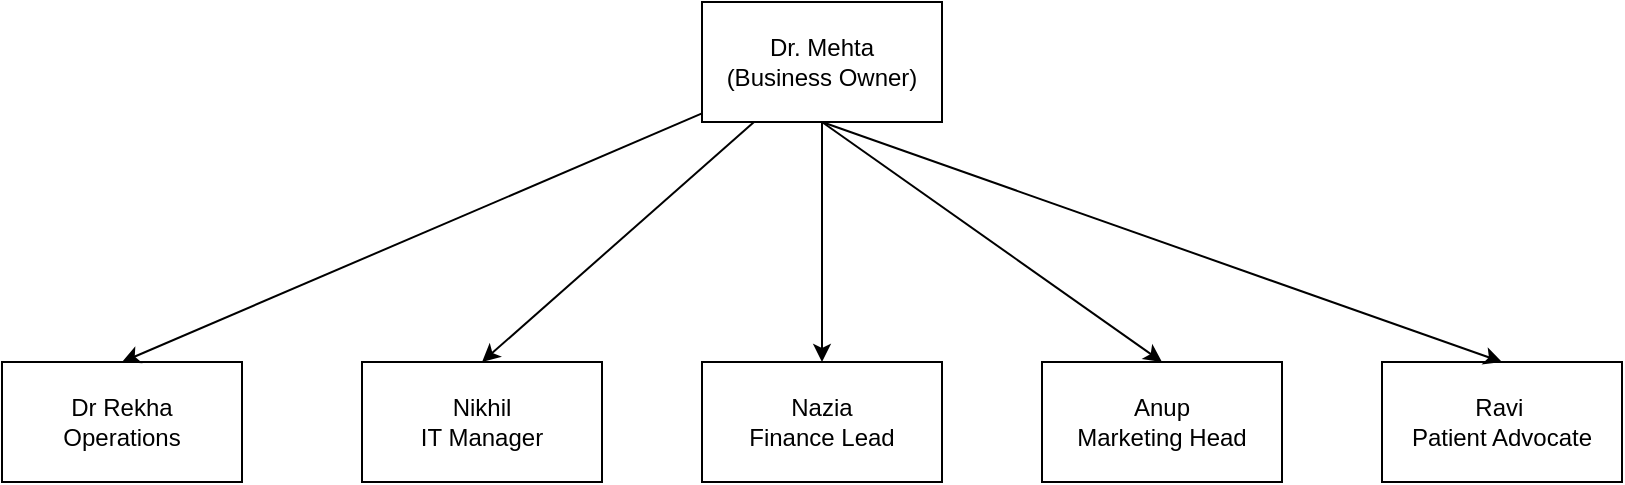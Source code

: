 <mxfile version="28.0.1">
  <diagram name="Page-1" id="87OdS-ZIrHJxrY1h9oc-">
    <mxGraphModel dx="983" dy="512" grid="1" gridSize="10" guides="1" tooltips="1" connect="1" arrows="1" fold="1" page="1" pageScale="1" pageWidth="850" pageHeight="1100" math="0" shadow="0">
      <root>
        <mxCell id="0" />
        <mxCell id="1" parent="0" />
        <mxCell id="iUc-bwCvvCAUTO52EKw0-1" value="Dr. Mehta&lt;div&gt;(Business Owner)&lt;/div&gt;" style="rounded=0;whiteSpace=wrap;html=1;" vertex="1" parent="1">
          <mxGeometry x="360" y="50" width="120" height="60" as="geometry" />
        </mxCell>
        <mxCell id="iUc-bwCvvCAUTO52EKw0-2" value="Dr Rekha&lt;div&gt;Operations&lt;/div&gt;" style="rounded=0;whiteSpace=wrap;html=1;" vertex="1" parent="1">
          <mxGeometry x="10" y="230" width="120" height="60" as="geometry" />
        </mxCell>
        <mxCell id="iUc-bwCvvCAUTO52EKw0-4" value="Nikhil&lt;div&gt;IT Manager&lt;/div&gt;" style="rounded=0;whiteSpace=wrap;html=1;" vertex="1" parent="1">
          <mxGeometry x="190" y="230" width="120" height="60" as="geometry" />
        </mxCell>
        <mxCell id="iUc-bwCvvCAUTO52EKw0-6" value="Nazia&lt;div&gt;Finance Lead&lt;/div&gt;" style="rounded=0;whiteSpace=wrap;html=1;" vertex="1" parent="1">
          <mxGeometry x="360" y="230" width="120" height="60" as="geometry" />
        </mxCell>
        <mxCell id="iUc-bwCvvCAUTO52EKw0-8" value="Anup&lt;br&gt;&lt;div&gt;Marketing Head&lt;/div&gt;" style="rounded=0;whiteSpace=wrap;html=1;" vertex="1" parent="1">
          <mxGeometry x="530" y="230" width="120" height="60" as="geometry" />
        </mxCell>
        <mxCell id="iUc-bwCvvCAUTO52EKw0-9" value="Ravi&lt;span style=&quot;white-space: pre;&quot;&gt;&#x9;&lt;/span&gt;&lt;div&gt;Patient Advocate&lt;/div&gt;" style="rounded=0;whiteSpace=wrap;html=1;" vertex="1" parent="1">
          <mxGeometry x="700" y="230" width="120" height="60" as="geometry" />
        </mxCell>
        <mxCell id="iUc-bwCvvCAUTO52EKw0-11" value="" style="endArrow=classic;html=1;rounded=0;exitX=0.5;exitY=1;exitDx=0;exitDy=0;entryX=0.5;entryY=0;entryDx=0;entryDy=0;" edge="1" parent="1" source="iUc-bwCvvCAUTO52EKw0-1" target="iUc-bwCvvCAUTO52EKw0-8">
          <mxGeometry width="50" height="50" relative="1" as="geometry">
            <mxPoint x="400" y="410" as="sourcePoint" />
            <mxPoint x="450" y="360" as="targetPoint" />
          </mxGeometry>
        </mxCell>
        <mxCell id="iUc-bwCvvCAUTO52EKw0-12" value="" style="endArrow=classic;html=1;rounded=0;entryX=0.5;entryY=0;entryDx=0;entryDy=0;exitX=0.5;exitY=1;exitDx=0;exitDy=0;" edge="1" parent="1" source="iUc-bwCvvCAUTO52EKw0-1" target="iUc-bwCvvCAUTO52EKw0-9">
          <mxGeometry width="50" height="50" relative="1" as="geometry">
            <mxPoint x="400" y="410" as="sourcePoint" />
            <mxPoint x="450" y="360" as="targetPoint" />
          </mxGeometry>
        </mxCell>
        <mxCell id="iUc-bwCvvCAUTO52EKw0-13" value="" style="endArrow=classic;html=1;rounded=0;" edge="1" parent="1" source="iUc-bwCvvCAUTO52EKw0-1" target="iUc-bwCvvCAUTO52EKw0-6">
          <mxGeometry width="50" height="50" relative="1" as="geometry">
            <mxPoint x="400" y="410" as="sourcePoint" />
            <mxPoint x="450" y="360" as="targetPoint" />
          </mxGeometry>
        </mxCell>
        <mxCell id="iUc-bwCvvCAUTO52EKw0-15" value="" style="endArrow=classic;html=1;rounded=0;entryX=0.5;entryY=0;entryDx=0;entryDy=0;" edge="1" parent="1" source="iUc-bwCvvCAUTO52EKw0-1" target="iUc-bwCvvCAUTO52EKw0-2">
          <mxGeometry width="50" height="50" relative="1" as="geometry">
            <mxPoint x="400" y="410" as="sourcePoint" />
            <mxPoint x="450" y="360" as="targetPoint" />
          </mxGeometry>
        </mxCell>
        <mxCell id="iUc-bwCvvCAUTO52EKw0-17" value="" style="endArrow=classic;html=1;rounded=0;entryX=0.5;entryY=0;entryDx=0;entryDy=0;" edge="1" parent="1" source="iUc-bwCvvCAUTO52EKw0-1" target="iUc-bwCvvCAUTO52EKw0-4">
          <mxGeometry width="50" height="50" relative="1" as="geometry">
            <mxPoint x="400" y="410" as="sourcePoint" />
            <mxPoint x="450" y="360" as="targetPoint" />
          </mxGeometry>
        </mxCell>
      </root>
    </mxGraphModel>
  </diagram>
</mxfile>
